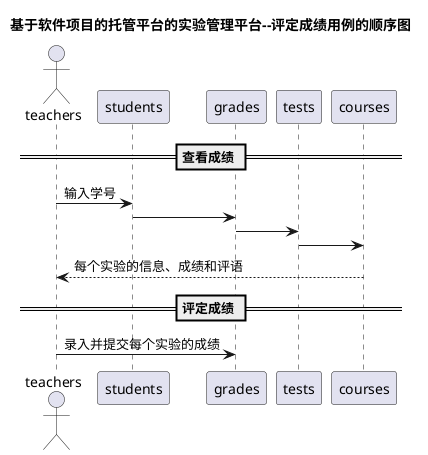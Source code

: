@startuml
title 基于软件项目的托管平台的实验管理平台--评定成绩用例的顺序图
actor teachers
== 查看成绩 ==
teachers -> students : 输入学号
students -> grades
grades -> tests
tests -> courses
courses --> teachers:每个实验的信息、成绩和评语
== 评定成绩 ==
teachers -> grades : 录入并提交每个实验的成绩
@enduml